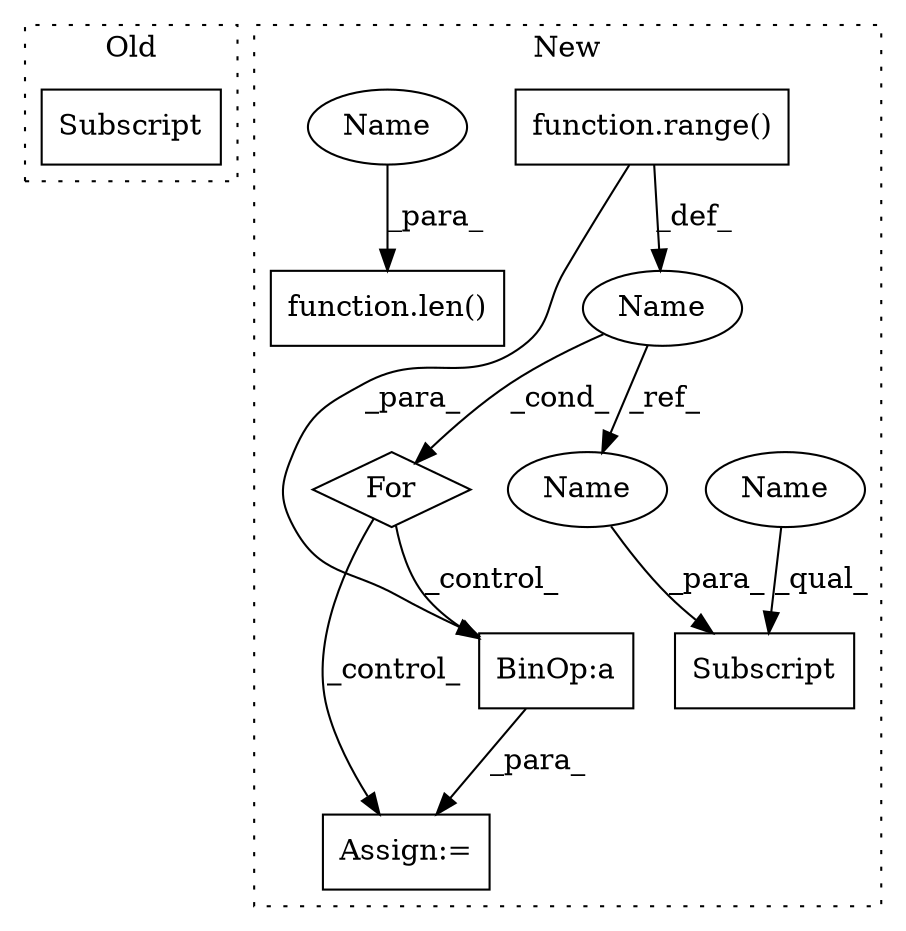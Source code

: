 digraph G {
subgraph cluster0 {
1 [label="Subscript" a="63" s="2940,0" l="8,0" shape="box"];
label = "Old";
style="dotted";
}
subgraph cluster1 {
2 [label="function.range()" a="75" s="3015,3029" l="6,1" shape="box"];
3 [label="For" a="107" s="3006,3030" l="4,14" shape="diamond"];
4 [label="Subscript" a="63" s="3060,0" l="8,0" shape="box"];
5 [label="Assign:=" a="68" s="3056" l="3" shape="box"];
6 [label="Name" a="87" s="3010" l="1" shape="ellipse"];
7 [label="BinOp:a" a="82" s="3084" l="3" shape="box"];
8 [label="function.len()" a="75" s="2944,2953" l="4,1" shape="box"];
9 [label="Name" a="87" s="3066" l="1" shape="ellipse"];
10 [label="Name" a="87" s="2948" l="5" shape="ellipse"];
11 [label="Name" a="87" s="3060" l="5" shape="ellipse"];
label = "New";
style="dotted";
}
2 -> 7 [label="_para_"];
2 -> 6 [label="_def_"];
3 -> 7 [label="_control_"];
3 -> 5 [label="_control_"];
6 -> 3 [label="_cond_"];
6 -> 9 [label="_ref_"];
7 -> 5 [label="_para_"];
9 -> 4 [label="_para_"];
10 -> 8 [label="_para_"];
11 -> 4 [label="_qual_"];
}